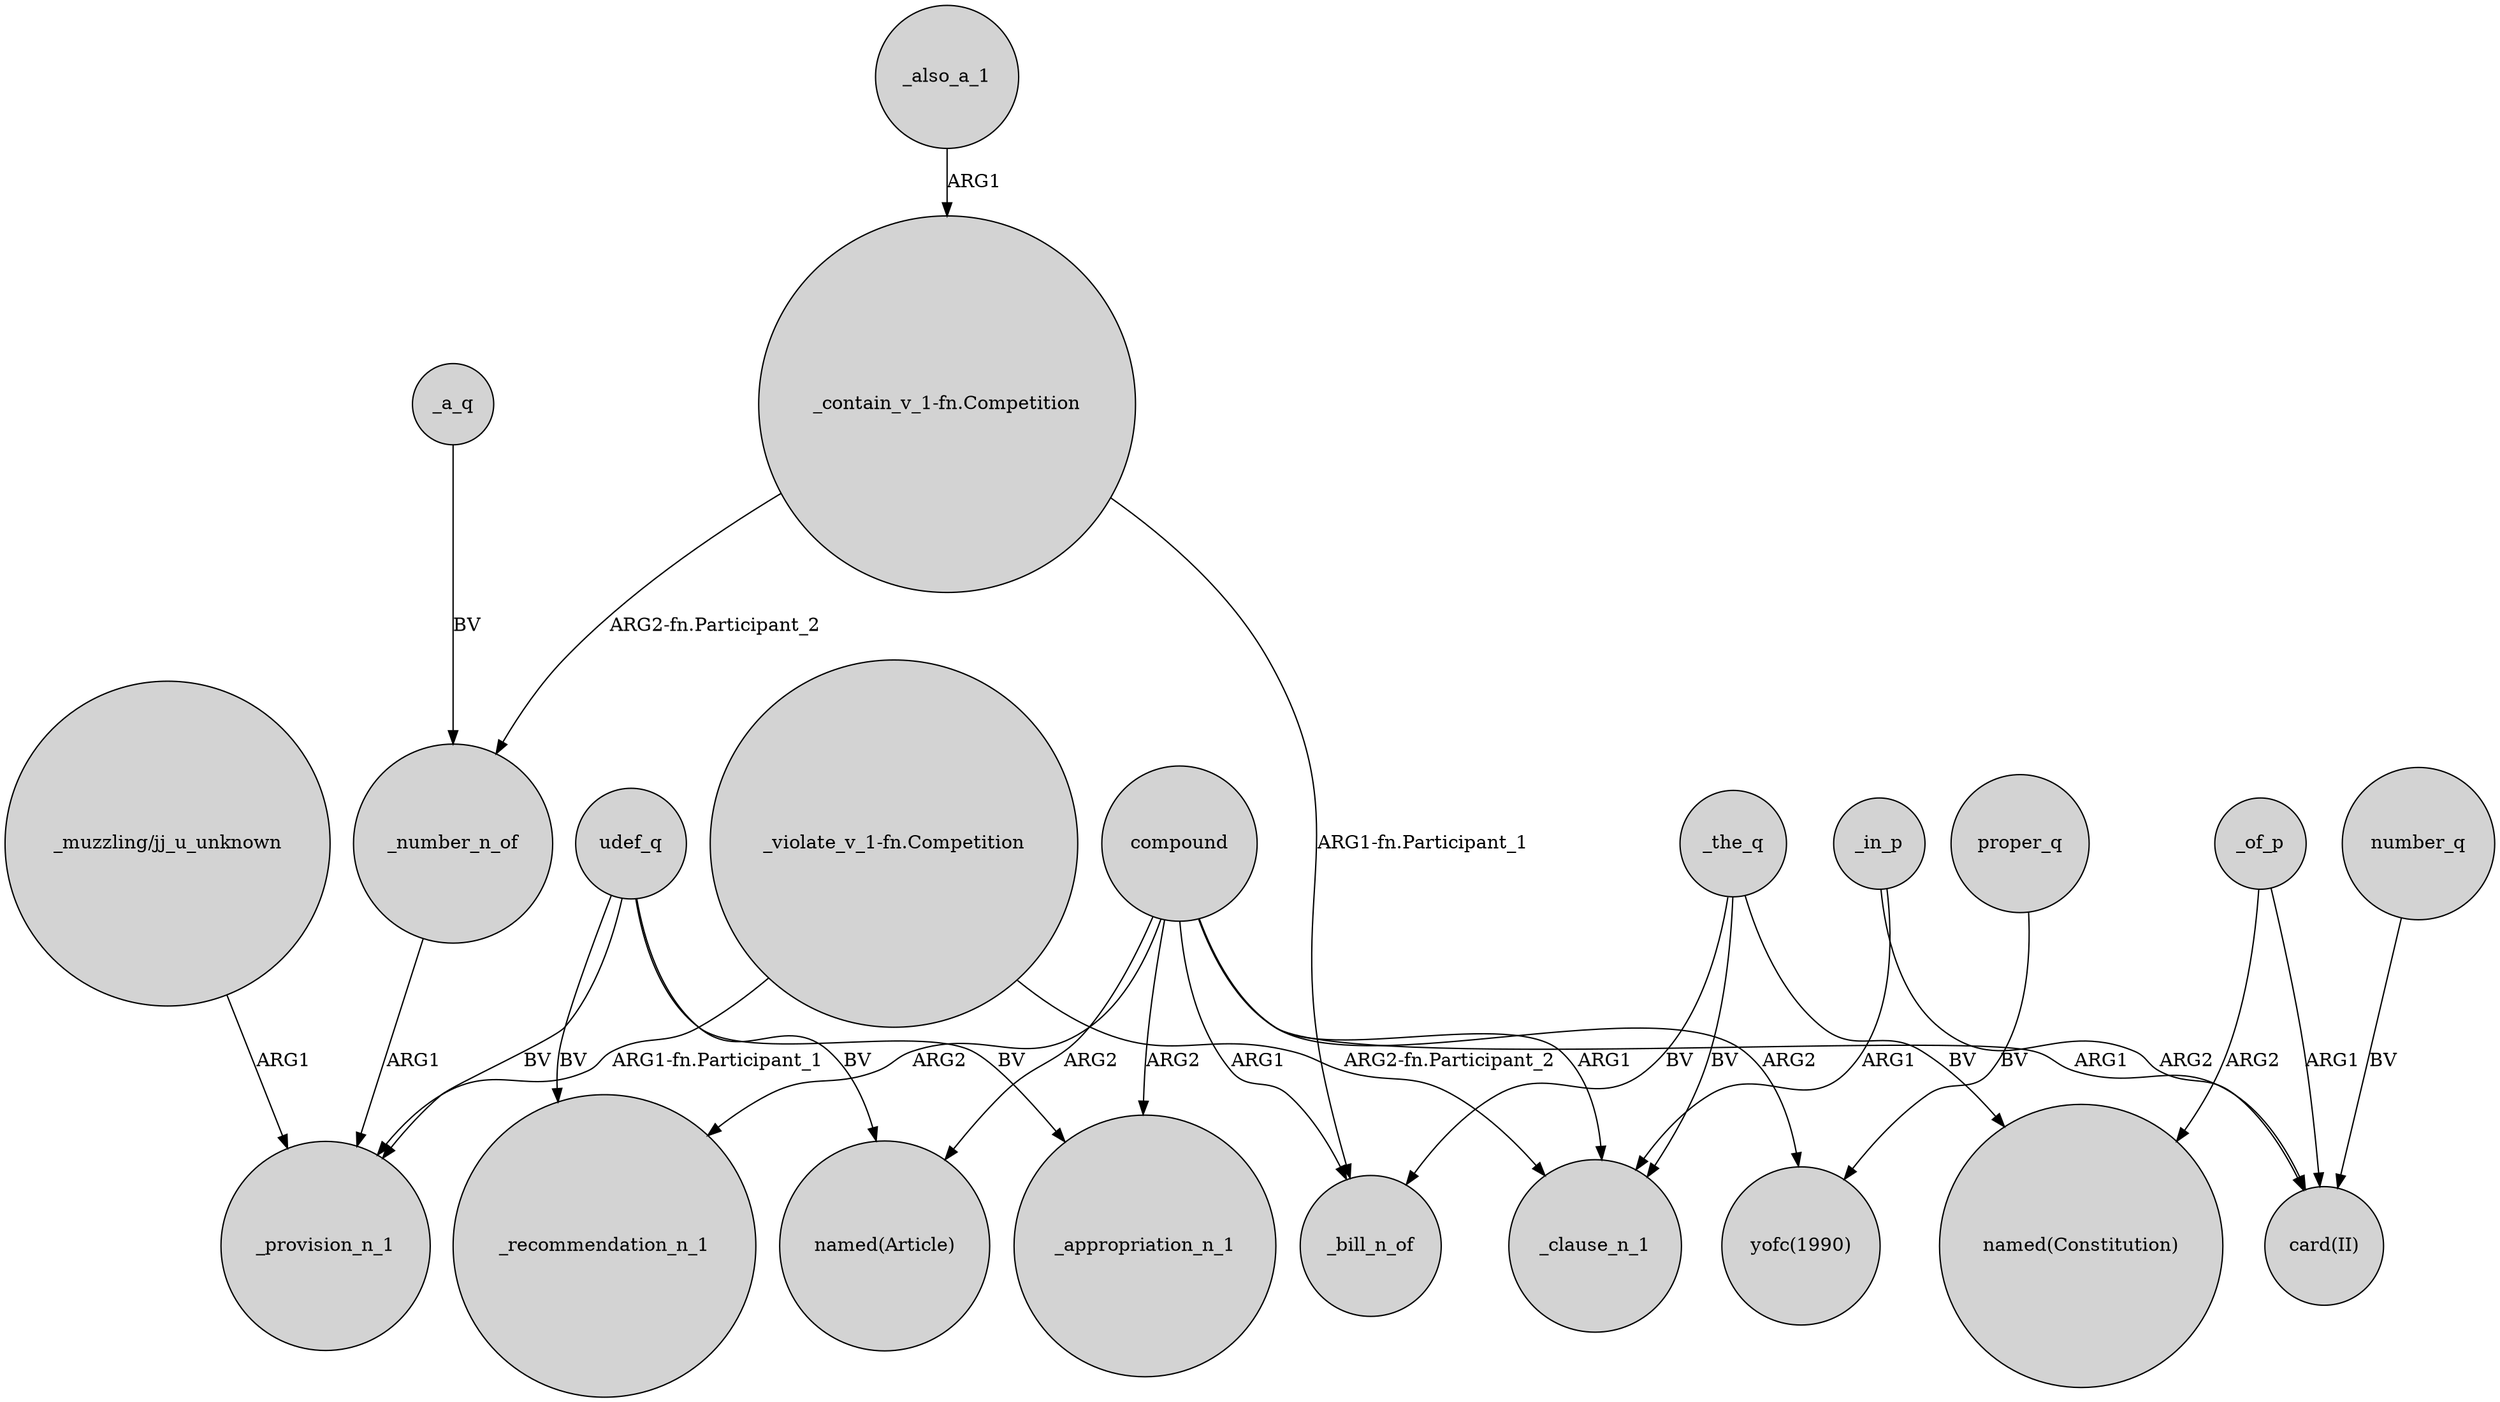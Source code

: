 digraph {
	node [shape=circle style=filled]
	_the_q -> _clause_n_1 [label=BV]
	udef_q -> "named(Article)" [label=BV]
	_the_q -> _bill_n_of [label=BV]
	compound -> _appropriation_n_1 [label=ARG2]
	_of_p -> "card(II)" [label=ARG1]
	compound -> "yofc(1990)" [label=ARG2]
	"_violate_v_1-fn.Competition" -> _provision_n_1 [label="ARG1-fn.Participant_1"]
	_the_q -> "named(Constitution)" [label=BV]
	"_contain_v_1-fn.Competition" -> _bill_n_of [label="ARG1-fn.Participant_1"]
	_in_p -> _clause_n_1 [label=ARG1]
	"_contain_v_1-fn.Competition" -> _number_n_of [label="ARG2-fn.Participant_2"]
	compound -> _recommendation_n_1 [label=ARG2]
	_number_n_of -> _provision_n_1 [label=ARG1]
	compound -> "card(II)" [label=ARG1]
	"_violate_v_1-fn.Competition" -> _clause_n_1 [label="ARG2-fn.Participant_2"]
	udef_q -> _provision_n_1 [label=BV]
	udef_q -> _appropriation_n_1 [label=BV]
	_of_p -> "named(Constitution)" [label=ARG2]
	compound -> _clause_n_1 [label=ARG1]
	number_q -> "card(II)" [label=BV]
	proper_q -> "yofc(1990)" [label=BV]
	"_muzzling/jj_u_unknown" -> _provision_n_1 [label=ARG1]
	_in_p -> "card(II)" [label=ARG2]
	_a_q -> _number_n_of [label=BV]
	compound -> _bill_n_of [label=ARG1]
	udef_q -> _recommendation_n_1 [label=BV]
	compound -> "named(Article)" [label=ARG2]
	_also_a_1 -> "_contain_v_1-fn.Competition" [label=ARG1]
}
